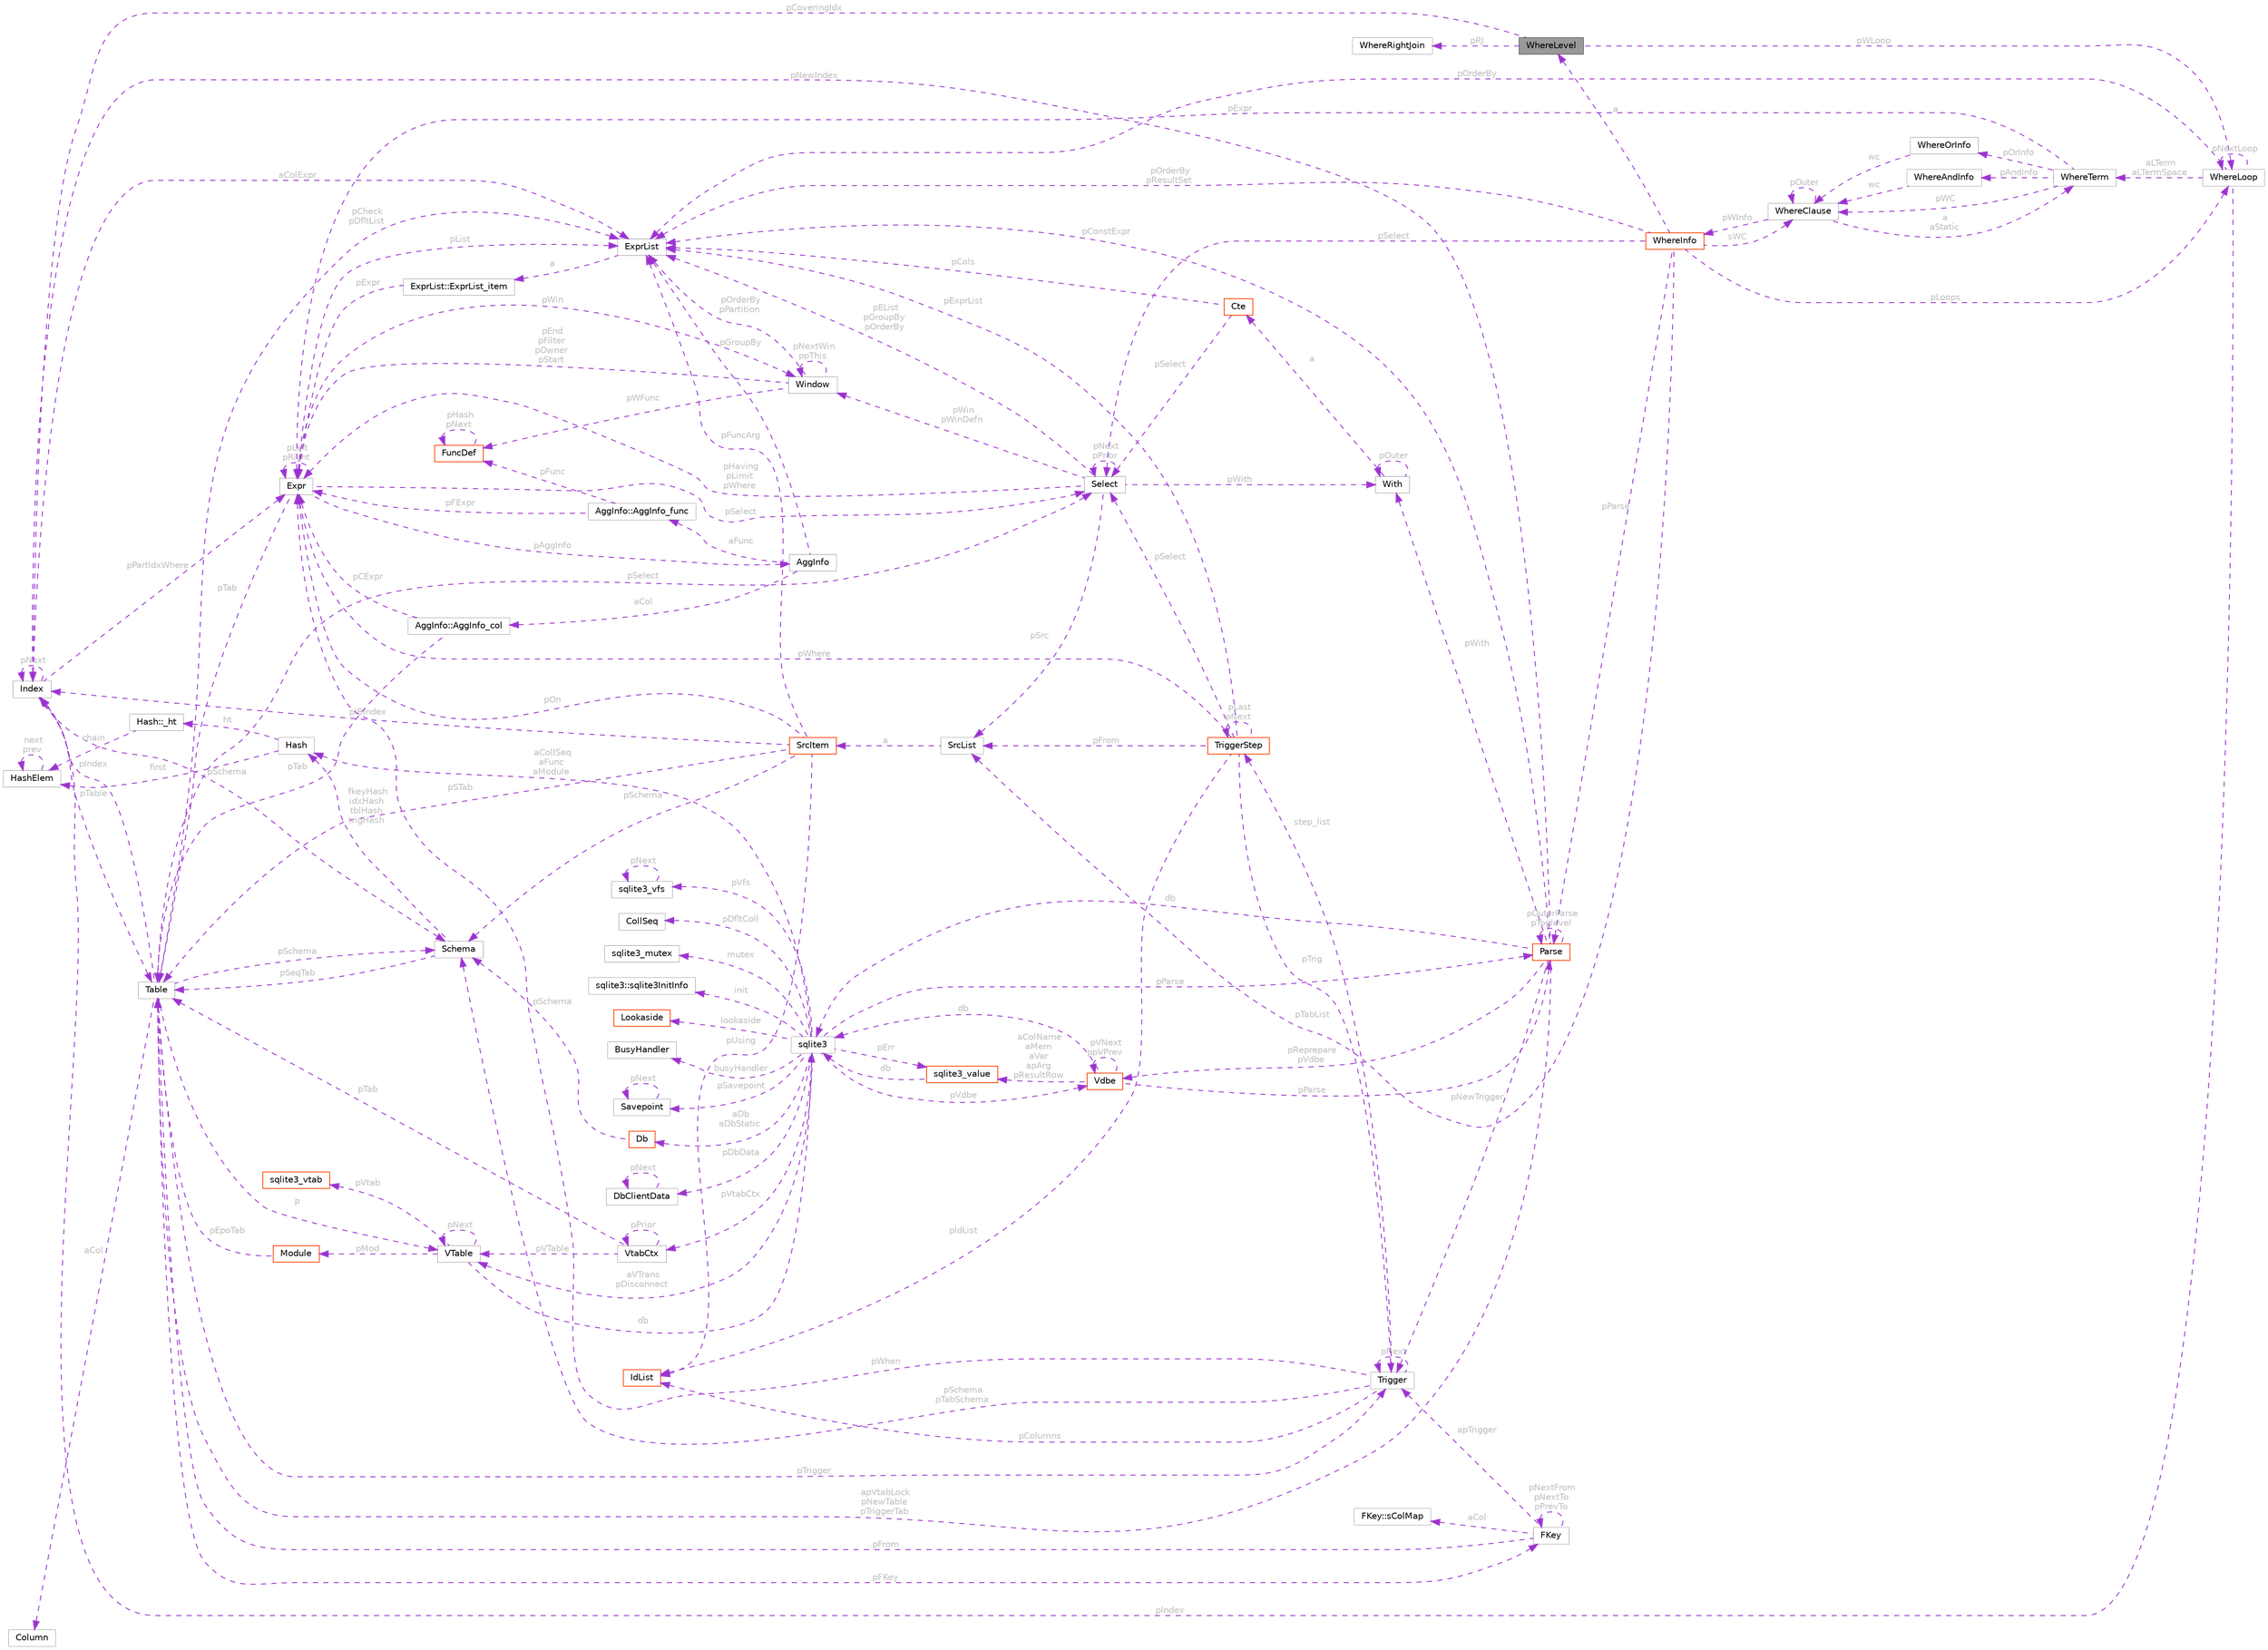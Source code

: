 digraph "WhereLevel"
{
 // LATEX_PDF_SIZE
  bgcolor="transparent";
  edge [fontname=Helvetica,fontsize=10,labelfontname=Helvetica,labelfontsize=10];
  node [fontname=Helvetica,fontsize=10,shape=box,height=0.2,width=0.4];
  rankdir="LR";
  Node1 [id="Node000001",label="WhereLevel",height=0.2,width=0.4,color="gray40", fillcolor="grey60", style="filled", fontcolor="black",tooltip=" "];
  Node2 -> Node1 [id="edge1_Node000001_Node000002",dir="back",color="darkorchid3",style="dashed",tooltip=" ",label=" pRJ",fontcolor="grey" ];
  Node2 [id="Node000002",label="WhereRightJoin",height=0.2,width=0.4,color="grey75", fillcolor="white", style="filled",URL="$structWhereRightJoin.html",tooltip=" "];
  Node3 -> Node1 [id="edge2_Node000001_Node000003",dir="back",color="darkorchid3",style="dashed",tooltip=" ",label=" pCoveringIdx",fontcolor="grey" ];
  Node3 [id="Node000003",label="Index",height=0.2,width=0.4,color="grey75", fillcolor="white", style="filled",URL="$structIndex.html",tooltip=" "];
  Node4 -> Node3 [id="edge3_Node000003_Node000004",dir="back",color="darkorchid3",style="dashed",tooltip=" ",label=" pTable",fontcolor="grey" ];
  Node4 [id="Node000004",label="Table",height=0.2,width=0.4,color="grey75", fillcolor="white", style="filled",URL="$structTable.html",tooltip=" "];
  Node5 -> Node4 [id="edge4_Node000004_Node000005",dir="back",color="darkorchid3",style="dashed",tooltip=" ",label=" aCol",fontcolor="grey" ];
  Node5 [id="Node000005",label="Column",height=0.2,width=0.4,color="grey75", fillcolor="white", style="filled",URL="$structColumn.html",tooltip=" "];
  Node3 -> Node4 [id="edge5_Node000004_Node000003",dir="back",color="darkorchid3",style="dashed",tooltip=" ",label=" pIndex",fontcolor="grey" ];
  Node6 -> Node4 [id="edge6_Node000004_Node000006",dir="back",color="darkorchid3",style="dashed",tooltip=" ",label=" pCheck\npDfltList",fontcolor="grey" ];
  Node6 [id="Node000006",label="ExprList",height=0.2,width=0.4,color="grey75", fillcolor="white", style="filled",URL="$structExprList.html",tooltip=" "];
  Node7 -> Node6 [id="edge7_Node000006_Node000007",dir="back",color="darkorchid3",style="dashed",tooltip=" ",label=" a",fontcolor="grey" ];
  Node7 [id="Node000007",label="ExprList::ExprList_item",height=0.2,width=0.4,color="grey75", fillcolor="white", style="filled",URL="$structExprList_1_1ExprList__item.html",tooltip=" "];
  Node8 -> Node7 [id="edge8_Node000007_Node000008",dir="back",color="darkorchid3",style="dashed",tooltip=" ",label=" pExpr",fontcolor="grey" ];
  Node8 [id="Node000008",label="Expr",height=0.2,width=0.4,color="grey75", fillcolor="white", style="filled",URL="$structExpr.html",tooltip=" "];
  Node8 -> Node8 [id="edge9_Node000008_Node000008",dir="back",color="darkorchid3",style="dashed",tooltip=" ",label=" pLeft\npRight",fontcolor="grey" ];
  Node6 -> Node8 [id="edge10_Node000008_Node000006",dir="back",color="darkorchid3",style="dashed",tooltip=" ",label=" pList",fontcolor="grey" ];
  Node9 -> Node8 [id="edge11_Node000008_Node000009",dir="back",color="darkorchid3",style="dashed",tooltip=" ",label=" pSelect",fontcolor="grey" ];
  Node9 [id="Node000009",label="Select",height=0.2,width=0.4,color="grey75", fillcolor="white", style="filled",URL="$structSelect.html",tooltip=" "];
  Node6 -> Node9 [id="edge12_Node000009_Node000006",dir="back",color="darkorchid3",style="dashed",tooltip=" ",label=" pEList\npGroupBy\npOrderBy",fontcolor="grey" ];
  Node10 -> Node9 [id="edge13_Node000009_Node000010",dir="back",color="darkorchid3",style="dashed",tooltip=" ",label=" pSrc",fontcolor="grey" ];
  Node10 [id="Node000010",label="SrcList",height=0.2,width=0.4,color="grey75", fillcolor="white", style="filled",URL="$structSrcList.html",tooltip=" "];
  Node11 -> Node10 [id="edge14_Node000010_Node000011",dir="back",color="darkorchid3",style="dashed",tooltip=" ",label=" a",fontcolor="grey" ];
  Node11 [id="Node000011",label="SrcItem",height=0.2,width=0.4,color="orangered", fillcolor="white", style="filled",URL="$structSrcItem.html",tooltip=" "];
  Node4 -> Node11 [id="edge15_Node000011_Node000004",dir="back",color="darkorchid3",style="dashed",tooltip=" ",label=" pSTab",fontcolor="grey" ];
  Node6 -> Node11 [id="edge16_Node000011_Node000006",dir="back",color="darkorchid3",style="dashed",tooltip=" ",label=" pFuncArg",fontcolor="grey" ];
  Node3 -> Node11 [id="edge17_Node000011_Node000003",dir="back",color="darkorchid3",style="dashed",tooltip=" ",label=" pIBIndex",fontcolor="grey" ];
  Node8 -> Node11 [id="edge18_Node000011_Node000008",dir="back",color="darkorchid3",style="dashed",tooltip=" ",label=" pOn",fontcolor="grey" ];
  Node13 -> Node11 [id="edge19_Node000011_Node000013",dir="back",color="darkorchid3",style="dashed",tooltip=" ",label=" pUsing",fontcolor="grey" ];
  Node13 [id="Node000013",label="IdList",height=0.2,width=0.4,color="orangered", fillcolor="white", style="filled",URL="$structIdList.html",tooltip=" "];
  Node15 -> Node11 [id="edge20_Node000011_Node000015",dir="back",color="darkorchid3",style="dashed",tooltip=" ",label=" pSchema",fontcolor="grey" ];
  Node15 [id="Node000015",label="Schema",height=0.2,width=0.4,color="grey75", fillcolor="white", style="filled",URL="$structSchema.html",tooltip=" "];
  Node16 -> Node15 [id="edge21_Node000015_Node000016",dir="back",color="darkorchid3",style="dashed",tooltip=" ",label=" fkeyHash\nidxHash\ntblHash\ntrigHash",fontcolor="grey" ];
  Node16 [id="Node000016",label="Hash",height=0.2,width=0.4,color="grey75", fillcolor="white", style="filled",URL="$structHash.html",tooltip=" "];
  Node17 -> Node16 [id="edge22_Node000016_Node000017",dir="back",color="darkorchid3",style="dashed",tooltip=" ",label=" first",fontcolor="grey" ];
  Node17 [id="Node000017",label="HashElem",height=0.2,width=0.4,color="grey75", fillcolor="white", style="filled",URL="$structHashElem.html",tooltip=" "];
  Node17 -> Node17 [id="edge23_Node000017_Node000017",dir="back",color="darkorchid3",style="dashed",tooltip=" ",label=" next\nprev",fontcolor="grey" ];
  Node18 -> Node16 [id="edge24_Node000016_Node000018",dir="back",color="darkorchid3",style="dashed",tooltip=" ",label=" ht",fontcolor="grey" ];
  Node18 [id="Node000018",label="Hash::_ht",height=0.2,width=0.4,color="grey75", fillcolor="white", style="filled",URL="$structHash_1_1__ht.html",tooltip=" "];
  Node17 -> Node18 [id="edge25_Node000018_Node000017",dir="back",color="darkorchid3",style="dashed",tooltip=" ",label=" chain",fontcolor="grey" ];
  Node4 -> Node15 [id="edge26_Node000015_Node000004",dir="back",color="darkorchid3",style="dashed",tooltip=" ",label=" pSeqTab",fontcolor="grey" ];
  Node8 -> Node9 [id="edge27_Node000009_Node000008",dir="back",color="darkorchid3",style="dashed",tooltip=" ",label=" pHaving\npLimit\npWhere",fontcolor="grey" ];
  Node9 -> Node9 [id="edge28_Node000009_Node000009",dir="back",color="darkorchid3",style="dashed",tooltip=" ",label=" pNext\npPrior",fontcolor="grey" ];
  Node20 -> Node9 [id="edge29_Node000009_Node000020",dir="back",color="darkorchid3",style="dashed",tooltip=" ",label=" pWith",fontcolor="grey" ];
  Node20 [id="Node000020",label="With",height=0.2,width=0.4,color="grey75", fillcolor="white", style="filled",URL="$structWith.html",tooltip=" "];
  Node20 -> Node20 [id="edge30_Node000020_Node000020",dir="back",color="darkorchid3",style="dashed",tooltip=" ",label=" pOuter",fontcolor="grey" ];
  Node21 -> Node20 [id="edge31_Node000020_Node000021",dir="back",color="darkorchid3",style="dashed",tooltip=" ",label=" a",fontcolor="grey" ];
  Node21 [id="Node000021",label="Cte",height=0.2,width=0.4,color="orangered", fillcolor="white", style="filled",URL="$structCte.html",tooltip=" "];
  Node6 -> Node21 [id="edge32_Node000021_Node000006",dir="back",color="darkorchid3",style="dashed",tooltip=" ",label=" pCols",fontcolor="grey" ];
  Node9 -> Node21 [id="edge33_Node000021_Node000009",dir="back",color="darkorchid3",style="dashed",tooltip=" ",label=" pSelect",fontcolor="grey" ];
  Node22 -> Node9 [id="edge34_Node000009_Node000022",dir="back",color="darkorchid3",style="dashed",tooltip=" ",label=" pWin\npWinDefn",fontcolor="grey" ];
  Node22 [id="Node000022",label="Window",height=0.2,width=0.4,color="grey75", fillcolor="white", style="filled",URL="$structWindow.html",tooltip=" "];
  Node6 -> Node22 [id="edge35_Node000022_Node000006",dir="back",color="darkorchid3",style="dashed",tooltip=" ",label=" pOrderBy\npPartition",fontcolor="grey" ];
  Node8 -> Node22 [id="edge36_Node000022_Node000008",dir="back",color="darkorchid3",style="dashed",tooltip=" ",label=" pEnd\npFilter\npOwner\npStart",fontcolor="grey" ];
  Node22 -> Node22 [id="edge37_Node000022_Node000022",dir="back",color="darkorchid3",style="dashed",tooltip=" ",label=" pNextWin\nppThis",fontcolor="grey" ];
  Node23 -> Node22 [id="edge38_Node000022_Node000023",dir="back",color="darkorchid3",style="dashed",tooltip=" ",label=" pWFunc",fontcolor="grey" ];
  Node23 [id="Node000023",label="FuncDef",height=0.2,width=0.4,color="orangered", fillcolor="white", style="filled",URL="$structFuncDef.html",tooltip=" "];
  Node23 -> Node23 [id="edge39_Node000023_Node000023",dir="back",color="darkorchid3",style="dashed",tooltip=" ",label=" pHash\npNext",fontcolor="grey" ];
  Node25 -> Node8 [id="edge40_Node000008_Node000025",dir="back",color="darkorchid3",style="dashed",tooltip=" ",label=" pAggInfo",fontcolor="grey" ];
  Node25 [id="Node000025",label="AggInfo",height=0.2,width=0.4,color="grey75", fillcolor="white", style="filled",URL="$structAggInfo.html",tooltip=" "];
  Node6 -> Node25 [id="edge41_Node000025_Node000006",dir="back",color="darkorchid3",style="dashed",tooltip=" ",label=" pGroupBy",fontcolor="grey" ];
  Node26 -> Node25 [id="edge42_Node000025_Node000026",dir="back",color="darkorchid3",style="dashed",tooltip=" ",label=" aCol",fontcolor="grey" ];
  Node26 [id="Node000026",label="AggInfo::AggInfo_col",height=0.2,width=0.4,color="grey75", fillcolor="white", style="filled",URL="$structAggInfo_1_1AggInfo__col.html",tooltip=" "];
  Node4 -> Node26 [id="edge43_Node000026_Node000004",dir="back",color="darkorchid3",style="dashed",tooltip=" ",label=" pTab",fontcolor="grey" ];
  Node8 -> Node26 [id="edge44_Node000026_Node000008",dir="back",color="darkorchid3",style="dashed",tooltip=" ",label=" pCExpr",fontcolor="grey" ];
  Node27 -> Node25 [id="edge45_Node000025_Node000027",dir="back",color="darkorchid3",style="dashed",tooltip=" ",label=" aFunc",fontcolor="grey" ];
  Node27 [id="Node000027",label="AggInfo::AggInfo_func",height=0.2,width=0.4,color="grey75", fillcolor="white", style="filled",URL="$structAggInfo_1_1AggInfo__func.html",tooltip=" "];
  Node8 -> Node27 [id="edge46_Node000027_Node000008",dir="back",color="darkorchid3",style="dashed",tooltip=" ",label=" pFExpr",fontcolor="grey" ];
  Node23 -> Node27 [id="edge47_Node000027_Node000023",dir="back",color="darkorchid3",style="dashed",tooltip=" ",label=" pFunc",fontcolor="grey" ];
  Node4 -> Node8 [id="edge48_Node000008_Node000004",dir="back",color="darkorchid3",style="dashed",tooltip=" ",label=" pTab",fontcolor="grey" ];
  Node22 -> Node8 [id="edge49_Node000008_Node000022",dir="back",color="darkorchid3",style="dashed",tooltip=" ",label=" pWin",fontcolor="grey" ];
  Node28 -> Node4 [id="edge50_Node000004_Node000028",dir="back",color="darkorchid3",style="dashed",tooltip=" ",label=" pFKey",fontcolor="grey" ];
  Node28 [id="Node000028",label="FKey",height=0.2,width=0.4,color="grey75", fillcolor="white", style="filled",URL="$structFKey.html",tooltip=" "];
  Node4 -> Node28 [id="edge51_Node000028_Node000004",dir="back",color="darkorchid3",style="dashed",tooltip=" ",label=" pFrom",fontcolor="grey" ];
  Node28 -> Node28 [id="edge52_Node000028_Node000028",dir="back",color="darkorchid3",style="dashed",tooltip=" ",label=" pNextFrom\npNextTo\npPrevTo",fontcolor="grey" ];
  Node29 -> Node28 [id="edge53_Node000028_Node000029",dir="back",color="darkorchid3",style="dashed",tooltip=" ",label=" apTrigger",fontcolor="grey" ];
  Node29 [id="Node000029",label="Trigger",height=0.2,width=0.4,color="grey75", fillcolor="white", style="filled",URL="$structTrigger.html",tooltip=" "];
  Node8 -> Node29 [id="edge54_Node000029_Node000008",dir="back",color="darkorchid3",style="dashed",tooltip=" ",label=" pWhen",fontcolor="grey" ];
  Node13 -> Node29 [id="edge55_Node000029_Node000013",dir="back",color="darkorchid3",style="dashed",tooltip=" ",label=" pColumns",fontcolor="grey" ];
  Node15 -> Node29 [id="edge56_Node000029_Node000015",dir="back",color="darkorchid3",style="dashed",tooltip=" ",label=" pSchema\npTabSchema",fontcolor="grey" ];
  Node30 -> Node29 [id="edge57_Node000029_Node000030",dir="back",color="darkorchid3",style="dashed",tooltip=" ",label=" step_list",fontcolor="grey" ];
  Node30 [id="Node000030",label="TriggerStep",height=0.2,width=0.4,color="orangered", fillcolor="white", style="filled",URL="$structTriggerStep.html",tooltip=" "];
  Node29 -> Node30 [id="edge58_Node000030_Node000029",dir="back",color="darkorchid3",style="dashed",tooltip=" ",label=" pTrig",fontcolor="grey" ];
  Node9 -> Node30 [id="edge59_Node000030_Node000009",dir="back",color="darkorchid3",style="dashed",tooltip=" ",label=" pSelect",fontcolor="grey" ];
  Node10 -> Node30 [id="edge60_Node000030_Node000010",dir="back",color="darkorchid3",style="dashed",tooltip=" ",label=" pFrom",fontcolor="grey" ];
  Node8 -> Node30 [id="edge61_Node000030_Node000008",dir="back",color="darkorchid3",style="dashed",tooltip=" ",label=" pWhere",fontcolor="grey" ];
  Node6 -> Node30 [id="edge62_Node000030_Node000006",dir="back",color="darkorchid3",style="dashed",tooltip=" ",label=" pExprList",fontcolor="grey" ];
  Node13 -> Node30 [id="edge63_Node000030_Node000013",dir="back",color="darkorchid3",style="dashed",tooltip=" ",label=" pIdList",fontcolor="grey" ];
  Node30 -> Node30 [id="edge64_Node000030_Node000030",dir="back",color="darkorchid3",style="dashed",tooltip=" ",label=" pLast\npNext",fontcolor="grey" ];
  Node29 -> Node29 [id="edge65_Node000029_Node000029",dir="back",color="darkorchid3",style="dashed",tooltip=" ",label=" pNext",fontcolor="grey" ];
  Node32 -> Node28 [id="edge66_Node000028_Node000032",dir="back",color="darkorchid3",style="dashed",tooltip=" ",label=" aCol",fontcolor="grey" ];
  Node32 [id="Node000032",label="FKey::sColMap",height=0.2,width=0.4,color="grey75", fillcolor="white", style="filled",URL="$structFKey_1_1sColMap.html",tooltip=" "];
  Node9 -> Node4 [id="edge67_Node000004_Node000009",dir="back",color="darkorchid3",style="dashed",tooltip=" ",label=" pSelect",fontcolor="grey" ];
  Node33 -> Node4 [id="edge68_Node000004_Node000033",dir="back",color="darkorchid3",style="dashed",tooltip=" ",label=" p",fontcolor="grey" ];
  Node33 [id="Node000033",label="VTable",height=0.2,width=0.4,color="grey75", fillcolor="white", style="filled",URL="$structVTable.html",tooltip=" "];
  Node34 -> Node33 [id="edge69_Node000033_Node000034",dir="back",color="darkorchid3",style="dashed",tooltip=" ",label=" db",fontcolor="grey" ];
  Node34 [id="Node000034",label="sqlite3",height=0.2,width=0.4,color="grey75", fillcolor="white", style="filled",URL="$structsqlite3.html",tooltip=" "];
  Node35 -> Node34 [id="edge70_Node000034_Node000035",dir="back",color="darkorchid3",style="dashed",tooltip=" ",label=" pVfs",fontcolor="grey" ];
  Node35 [id="Node000035",label="sqlite3_vfs",height=0.2,width=0.4,color="grey75", fillcolor="white", style="filled",URL="$structsqlite3__vfs.html",tooltip=" "];
  Node35 -> Node35 [id="edge71_Node000035_Node000035",dir="back",color="darkorchid3",style="dashed",tooltip=" ",label=" pNext",fontcolor="grey" ];
  Node36 -> Node34 [id="edge72_Node000034_Node000036",dir="back",color="darkorchid3",style="dashed",tooltip=" ",label=" pVdbe",fontcolor="grey" ];
  Node36 [id="Node000036",label="Vdbe",height=0.2,width=0.4,color="orangered", fillcolor="white", style="filled",URL="$structVdbe.html",tooltip=" "];
  Node34 -> Node36 [id="edge73_Node000036_Node000034",dir="back",color="darkorchid3",style="dashed",tooltip=" ",label=" db",fontcolor="grey" ];
  Node36 -> Node36 [id="edge74_Node000036_Node000036",dir="back",color="darkorchid3",style="dashed",tooltip=" ",label=" pVNext\nppVPrev",fontcolor="grey" ];
  Node37 -> Node36 [id="edge75_Node000036_Node000037",dir="back",color="darkorchid3",style="dashed",tooltip=" ",label=" pParse",fontcolor="grey" ];
  Node37 [id="Node000037",label="Parse",height=0.2,width=0.4,color="orangered", fillcolor="white", style="filled",URL="$structParse.html",tooltip=" "];
  Node34 -> Node37 [id="edge76_Node000037_Node000034",dir="back",color="darkorchid3",style="dashed",tooltip=" ",label=" db",fontcolor="grey" ];
  Node36 -> Node37 [id="edge77_Node000037_Node000036",dir="back",color="darkorchid3",style="dashed",tooltip=" ",label=" pReprepare\npVdbe",fontcolor="grey" ];
  Node6 -> Node37 [id="edge78_Node000037_Node000006",dir="back",color="darkorchid3",style="dashed",tooltip=" ",label=" pConstExpr",fontcolor="grey" ];
  Node37 -> Node37 [id="edge79_Node000037_Node000037",dir="back",color="darkorchid3",style="dashed",tooltip=" ",label=" pOuterParse\npToplevel",fontcolor="grey" ];
  Node4 -> Node37 [id="edge80_Node000037_Node000004",dir="back",color="darkorchid3",style="dashed",tooltip=" ",label=" apVtabLock\npNewTable\npTriggerTab",fontcolor="grey" ];
  Node3 -> Node37 [id="edge81_Node000037_Node000003",dir="back",color="darkorchid3",style="dashed",tooltip=" ",label=" pNewIndex",fontcolor="grey" ];
  Node29 -> Node37 [id="edge82_Node000037_Node000029",dir="back",color="darkorchid3",style="dashed",tooltip=" ",label=" pNewTrigger",fontcolor="grey" ];
  Node20 -> Node37 [id="edge83_Node000037_Node000020",dir="back",color="darkorchid3",style="dashed",tooltip=" ",label=" pWith",fontcolor="grey" ];
  Node46 -> Node36 [id="edge84_Node000036_Node000046",dir="back",color="darkorchid3",style="dashed",tooltip=" ",label=" aColName\naMem\naVar\napArg\npResultRow",fontcolor="grey" ];
  Node46 [id="Node000046",label="sqlite3_value",height=0.2,width=0.4,color="orangered", fillcolor="white", style="filled",URL="$structsqlite3__value.html",tooltip=" "];
  Node34 -> Node46 [id="edge85_Node000046_Node000034",dir="back",color="darkorchid3",style="dashed",tooltip=" ",label=" db",fontcolor="grey" ];
  Node48 -> Node34 [id="edge86_Node000034_Node000048",dir="back",color="darkorchid3",style="dashed",tooltip=" ",label=" pDfltColl",fontcolor="grey" ];
  Node48 [id="Node000048",label="CollSeq",height=0.2,width=0.4,color="grey75", fillcolor="white", style="filled",URL="$structCollSeq.html",tooltip=" "];
  Node72 -> Node34 [id="edge87_Node000034_Node000072",dir="back",color="darkorchid3",style="dashed",tooltip=" ",label=" mutex",fontcolor="grey" ];
  Node72 [id="Node000072",label="sqlite3_mutex",height=0.2,width=0.4,color="grey75", fillcolor="white", style="filled",URL="$structsqlite3__mutex.html",tooltip=" "];
  Node90 -> Node34 [id="edge88_Node000034_Node000090",dir="back",color="darkorchid3",style="dashed",tooltip=" ",label=" aDb\naDbStatic",fontcolor="grey" ];
  Node90 [id="Node000090",label="Db",height=0.2,width=0.4,color="orangered", fillcolor="white", style="filled",URL="$structDb.html",tooltip=" "];
  Node15 -> Node90 [id="edge89_Node000090_Node000015",dir="back",color="darkorchid3",style="dashed",tooltip=" ",label=" pSchema",fontcolor="grey" ];
  Node91 -> Node34 [id="edge90_Node000034_Node000091",dir="back",color="darkorchid3",style="dashed",tooltip=" ",label=" init",fontcolor="grey" ];
  Node91 [id="Node000091",label="sqlite3::sqlite3InitInfo",height=0.2,width=0.4,color="grey75", fillcolor="white", style="filled",URL="$structsqlite3_1_1sqlite3InitInfo.html",tooltip=" "];
  Node37 -> Node34 [id="edge91_Node000034_Node000037",dir="back",color="darkorchid3",style="dashed",tooltip=" ",label=" pParse",fontcolor="grey" ];
  Node46 -> Node34 [id="edge92_Node000034_Node000046",dir="back",color="darkorchid3",style="dashed",tooltip=" ",label=" pErr",fontcolor="grey" ];
  Node92 -> Node34 [id="edge93_Node000034_Node000092",dir="back",color="darkorchid3",style="dashed",tooltip=" ",label=" lookaside",fontcolor="grey" ];
  Node92 [id="Node000092",label="Lookaside",height=0.2,width=0.4,color="orangered", fillcolor="white", style="filled",URL="$structLookaside.html",tooltip=" "];
  Node16 -> Node34 [id="edge94_Node000034_Node000016",dir="back",color="darkorchid3",style="dashed",tooltip=" ",label=" aCollSeq\naFunc\naModule",fontcolor="grey" ];
  Node94 -> Node34 [id="edge95_Node000034_Node000094",dir="back",color="darkorchid3",style="dashed",tooltip=" ",label=" pVtabCtx",fontcolor="grey" ];
  Node94 [id="Node000094",label="VtabCtx",height=0.2,width=0.4,color="grey75", fillcolor="white", style="filled",URL="$structVtabCtx.html",tooltip=" "];
  Node33 -> Node94 [id="edge96_Node000094_Node000033",dir="back",color="darkorchid3",style="dashed",tooltip=" ",label=" pVTable",fontcolor="grey" ];
  Node4 -> Node94 [id="edge97_Node000094_Node000004",dir="back",color="darkorchid3",style="dashed",tooltip=" ",label=" pTab",fontcolor="grey" ];
  Node94 -> Node94 [id="edge98_Node000094_Node000094",dir="back",color="darkorchid3",style="dashed",tooltip=" ",label=" pPrior",fontcolor="grey" ];
  Node33 -> Node34 [id="edge99_Node000034_Node000033",dir="back",color="darkorchid3",style="dashed",tooltip=" ",label=" aVTrans\npDisconnect",fontcolor="grey" ];
  Node95 -> Node34 [id="edge100_Node000034_Node000095",dir="back",color="darkorchid3",style="dashed",tooltip=" ",label=" busyHandler",fontcolor="grey" ];
  Node95 [id="Node000095",label="BusyHandler",height=0.2,width=0.4,color="grey75", fillcolor="white", style="filled",URL="$structBusyHandler.html",tooltip=" "];
  Node96 -> Node34 [id="edge101_Node000034_Node000096",dir="back",color="darkorchid3",style="dashed",tooltip=" ",label=" pSavepoint",fontcolor="grey" ];
  Node96 [id="Node000096",label="Savepoint",height=0.2,width=0.4,color="grey75", fillcolor="white", style="filled",URL="$structSavepoint.html",tooltip=" "];
  Node96 -> Node96 [id="edge102_Node000096_Node000096",dir="back",color="darkorchid3",style="dashed",tooltip=" ",label=" pNext",fontcolor="grey" ];
  Node97 -> Node34 [id="edge103_Node000034_Node000097",dir="back",color="darkorchid3",style="dashed",tooltip=" ",label=" pDbData",fontcolor="grey" ];
  Node97 [id="Node000097",label="DbClientData",height=0.2,width=0.4,color="grey75", fillcolor="white", style="filled",URL="$structDbClientData.html",tooltip=" "];
  Node97 -> Node97 [id="edge104_Node000097_Node000097",dir="back",color="darkorchid3",style="dashed",tooltip=" ",label=" pNext",fontcolor="grey" ];
  Node98 -> Node33 [id="edge105_Node000033_Node000098",dir="back",color="darkorchid3",style="dashed",tooltip=" ",label=" pMod",fontcolor="grey" ];
  Node98 [id="Node000098",label="Module",height=0.2,width=0.4,color="orangered", fillcolor="white", style="filled",URL="$structModule.html",tooltip=" "];
  Node4 -> Node98 [id="edge106_Node000098_Node000004",dir="back",color="darkorchid3",style="dashed",tooltip=" ",label=" pEpoTab",fontcolor="grey" ];
  Node75 -> Node33 [id="edge107_Node000033_Node000075",dir="back",color="darkorchid3",style="dashed",tooltip=" ",label=" pVtab",fontcolor="grey" ];
  Node75 [id="Node000075",label="sqlite3_vtab",height=0.2,width=0.4,color="orangered", fillcolor="white", style="filled",URL="$structsqlite3__vtab.html",tooltip=" "];
  Node33 -> Node33 [id="edge108_Node000033_Node000033",dir="back",color="darkorchid3",style="dashed",tooltip=" ",label=" pNext",fontcolor="grey" ];
  Node29 -> Node4 [id="edge109_Node000004_Node000029",dir="back",color="darkorchid3",style="dashed",tooltip=" ",label=" pTrigger",fontcolor="grey" ];
  Node15 -> Node4 [id="edge110_Node000004_Node000015",dir="back",color="darkorchid3",style="dashed",tooltip=" ",label=" pSchema",fontcolor="grey" ];
  Node3 -> Node3 [id="edge111_Node000003_Node000003",dir="back",color="darkorchid3",style="dashed",tooltip=" ",label=" pNext",fontcolor="grey" ];
  Node15 -> Node3 [id="edge112_Node000003_Node000015",dir="back",color="darkorchid3",style="dashed",tooltip=" ",label=" pSchema",fontcolor="grey" ];
  Node8 -> Node3 [id="edge113_Node000003_Node000008",dir="back",color="darkorchid3",style="dashed",tooltip=" ",label=" pPartIdxWhere",fontcolor="grey" ];
  Node6 -> Node3 [id="edge114_Node000003_Node000006",dir="back",color="darkorchid3",style="dashed",tooltip=" ",label=" aColExpr",fontcolor="grey" ];
  Node99 -> Node1 [id="edge115_Node000001_Node000099",dir="back",color="darkorchid3",style="dashed",tooltip=" ",label=" pWLoop",fontcolor="grey" ];
  Node99 [id="Node000099",label="WhereLoop",height=0.2,width=0.4,color="grey75", fillcolor="white", style="filled",URL="$structWhereLoop.html",tooltip=" "];
  Node3 -> Node99 [id="edge116_Node000099_Node000003",dir="back",color="darkorchid3",style="dashed",tooltip=" ",label=" pIndex",fontcolor="grey" ];
  Node6 -> Node99 [id="edge117_Node000099_Node000006",dir="back",color="darkorchid3",style="dashed",tooltip=" ",label=" pOrderBy",fontcolor="grey" ];
  Node100 -> Node99 [id="edge118_Node000099_Node000100",dir="back",color="darkorchid3",style="dashed",tooltip=" ",label=" aLTerm\naLTermSpace",fontcolor="grey" ];
  Node100 [id="Node000100",label="WhereTerm",height=0.2,width=0.4,color="grey75", fillcolor="white", style="filled",URL="$structWhereTerm.html",tooltip=" "];
  Node8 -> Node100 [id="edge119_Node000100_Node000008",dir="back",color="darkorchid3",style="dashed",tooltip=" ",label=" pExpr",fontcolor="grey" ];
  Node101 -> Node100 [id="edge120_Node000100_Node000101",dir="back",color="darkorchid3",style="dashed",tooltip=" ",label=" pWC",fontcolor="grey" ];
  Node101 [id="Node000101",label="WhereClause",height=0.2,width=0.4,color="grey75", fillcolor="white", style="filled",URL="$structWhereClause.html",tooltip=" "];
  Node102 -> Node101 [id="edge121_Node000101_Node000102",dir="back",color="darkorchid3",style="dashed",tooltip=" ",label=" pWInfo",fontcolor="grey" ];
  Node102 [id="Node000102",label="WhereInfo",height=0.2,width=0.4,color="orangered", fillcolor="white", style="filled",URL="$structWhereInfo.html",tooltip=" "];
  Node37 -> Node102 [id="edge122_Node000102_Node000037",dir="back",color="darkorchid3",style="dashed",tooltip=" ",label=" pParse",fontcolor="grey" ];
  Node10 -> Node102 [id="edge123_Node000102_Node000010",dir="back",color="darkorchid3",style="dashed",tooltip=" ",label=" pTabList",fontcolor="grey" ];
  Node6 -> Node102 [id="edge124_Node000102_Node000006",dir="back",color="darkorchid3",style="dashed",tooltip=" ",label=" pOrderBy\npResultSet",fontcolor="grey" ];
  Node9 -> Node102 [id="edge125_Node000102_Node000009",dir="back",color="darkorchid3",style="dashed",tooltip=" ",label=" pSelect",fontcolor="grey" ];
  Node99 -> Node102 [id="edge126_Node000102_Node000099",dir="back",color="darkorchid3",style="dashed",tooltip=" ",label=" pLoops",fontcolor="grey" ];
  Node101 -> Node102 [id="edge127_Node000102_Node000101",dir="back",color="darkorchid3",style="dashed",tooltip=" ",label=" sWC",fontcolor="grey" ];
  Node1 -> Node102 [id="edge128_Node000102_Node000001",dir="back",color="darkorchid3",style="dashed",tooltip=" ",label=" a",fontcolor="grey" ];
  Node101 -> Node101 [id="edge129_Node000101_Node000101",dir="back",color="darkorchid3",style="dashed",tooltip=" ",label=" pOuter",fontcolor="grey" ];
  Node100 -> Node101 [id="edge130_Node000101_Node000100",dir="back",color="darkorchid3",style="dashed",tooltip=" ",label=" a\naStatic",fontcolor="grey" ];
  Node105 -> Node100 [id="edge131_Node000100_Node000105",dir="back",color="darkorchid3",style="dashed",tooltip=" ",label=" pOrInfo",fontcolor="grey" ];
  Node105 [id="Node000105",label="WhereOrInfo",height=0.2,width=0.4,color="grey75", fillcolor="white", style="filled",URL="$structWhereOrInfo.html",tooltip=" "];
  Node101 -> Node105 [id="edge132_Node000105_Node000101",dir="back",color="darkorchid3",style="dashed",tooltip=" ",label=" wc",fontcolor="grey" ];
  Node106 -> Node100 [id="edge133_Node000100_Node000106",dir="back",color="darkorchid3",style="dashed",tooltip=" ",label=" pAndInfo",fontcolor="grey" ];
  Node106 [id="Node000106",label="WhereAndInfo",height=0.2,width=0.4,color="grey75", fillcolor="white", style="filled",URL="$structWhereAndInfo.html",tooltip=" "];
  Node101 -> Node106 [id="edge134_Node000106_Node000101",dir="back",color="darkorchid3",style="dashed",tooltip=" ",label=" wc",fontcolor="grey" ];
  Node99 -> Node99 [id="edge135_Node000099_Node000099",dir="back",color="darkorchid3",style="dashed",tooltip=" ",label=" pNextLoop",fontcolor="grey" ];
}
